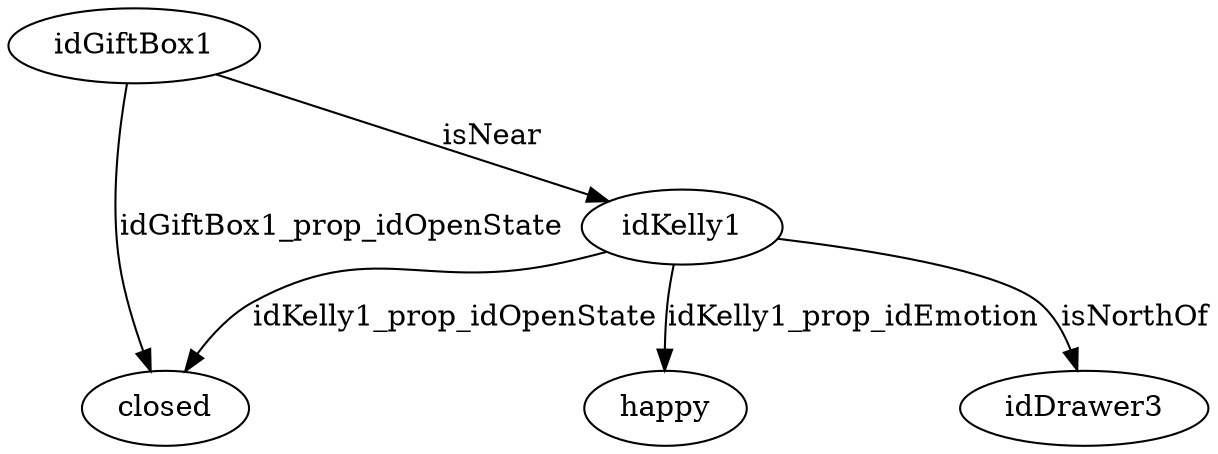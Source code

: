 strict digraph  {
idGiftBox1 [node_type=entity_node, root=root];
closed;
idKelly1;
happy;
idDrawer3;
idGiftBox1 -> closed  [edge_type=property, label=idGiftBox1_prop_idOpenState];
idGiftBox1 -> idKelly1  [edge_type=relationship, label=isNear];
idKelly1 -> happy  [edge_type=property, label=idKelly1_prop_idEmotion];
idKelly1 -> closed  [edge_type=property, label=idKelly1_prop_idOpenState];
idKelly1 -> idDrawer3  [edge_type=relationship, label=isNorthOf];
}
